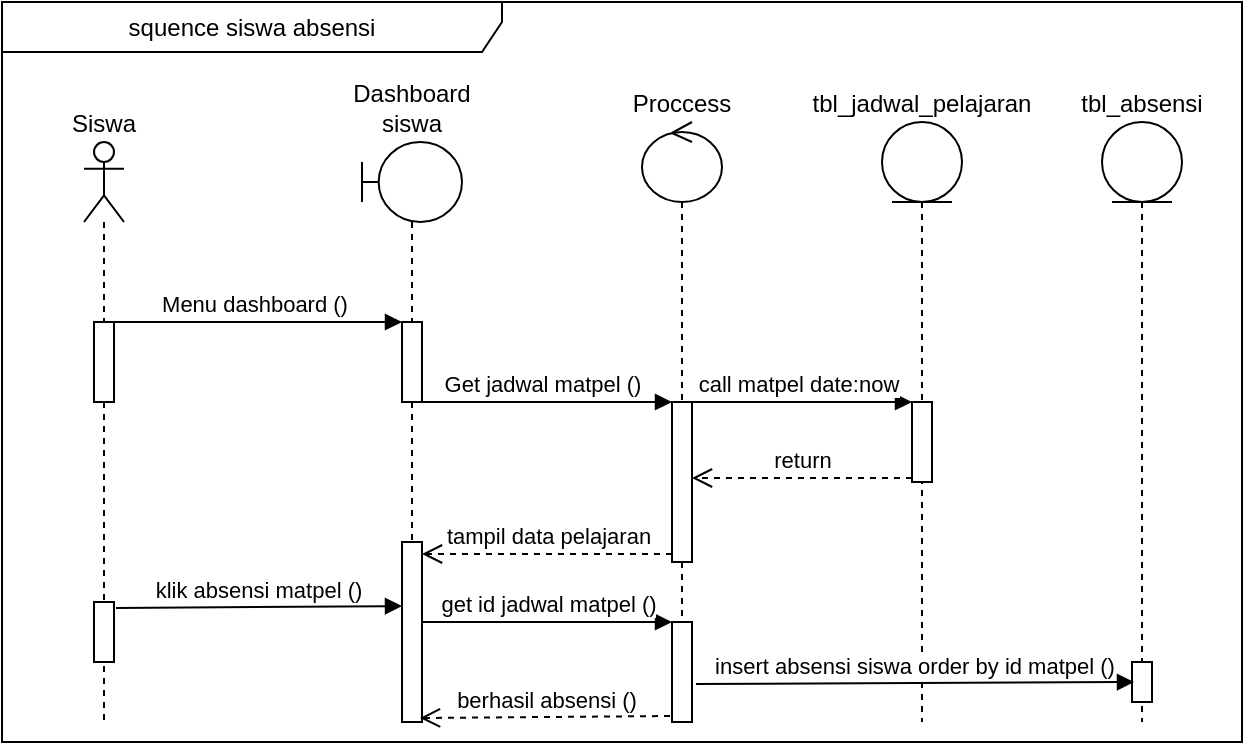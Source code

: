 <mxfile version="17.4.2" type="device"><diagram id="YW04OZU-iOZI01nlNQxz" name="Page-1"><mxGraphModel dx="862" dy="553" grid="1" gridSize="10" guides="1" tooltips="1" connect="1" arrows="1" fold="1" page="1" pageScale="1" pageWidth="850" pageHeight="1100" math="0" shadow="0"><root><mxCell id="0"/><mxCell id="1" parent="0"/><mxCell id="RFjXHHfzHuAORrrQnQT8-1" value="Dashboard siswa" style="shape=umlLifeline;participant=umlBoundary;perimeter=lifelinePerimeter;whiteSpace=wrap;html=1;container=1;collapsible=0;recursiveResize=0;verticalAlign=bottom;spacingTop=36;outlineConnect=0;labelPosition=center;verticalLabelPosition=top;align=center;fontSize=12;" parent="1" vertex="1"><mxGeometry x="270" y="150" width="50" height="290" as="geometry"/></mxCell><mxCell id="gpz6towrVBmVh9Wy9PKK-2" value="" style="html=1;points=[];perimeter=orthogonalPerimeter;" parent="RFjXHHfzHuAORrrQnQT8-1" vertex="1"><mxGeometry x="20" y="90" width="10" height="40" as="geometry"/></mxCell><mxCell id="gpz6towrVBmVh9Wy9PKK-12" value="" style="html=1;points=[];perimeter=orthogonalPerimeter;" parent="RFjXHHfzHuAORrrQnQT8-1" vertex="1"><mxGeometry x="20" y="200" width="10" height="90" as="geometry"/></mxCell><mxCell id="RFjXHHfzHuAORrrQnQT8-4" value="Proccess" style="shape=umlLifeline;participant=umlControl;perimeter=lifelinePerimeter;whiteSpace=wrap;html=1;container=1;collapsible=0;recursiveResize=0;verticalAlign=bottom;spacingTop=36;outlineConnect=0;fontSize=12;labelPosition=center;verticalLabelPosition=top;align=center;" parent="1" vertex="1"><mxGeometry x="410" y="140" width="40" height="300" as="geometry"/></mxCell><mxCell id="gpz6towrVBmVh9Wy9PKK-5" value="" style="html=1;points=[];perimeter=orthogonalPerimeter;" parent="RFjXHHfzHuAORrrQnQT8-4" vertex="1"><mxGeometry x="15" y="140" width="10" height="80" as="geometry"/></mxCell><mxCell id="gpz6towrVBmVh9Wy9PKK-33" value="" style="html=1;points=[];perimeter=orthogonalPerimeter;" parent="RFjXHHfzHuAORrrQnQT8-4" vertex="1"><mxGeometry x="15" y="250" width="10" height="50" as="geometry"/></mxCell><mxCell id="RFjXHHfzHuAORrrQnQT8-8" value="tbl_jadwal_pelajaran" style="shape=umlLifeline;participant=umlEntity;perimeter=lifelinePerimeter;whiteSpace=wrap;html=1;container=1;collapsible=0;recursiveResize=0;verticalAlign=bottom;spacingTop=36;outlineConnect=0;fontSize=12;labelPosition=center;verticalLabelPosition=top;align=center;" parent="1" vertex="1"><mxGeometry x="530" y="140" width="40" height="300" as="geometry"/></mxCell><mxCell id="gpz6towrVBmVh9Wy9PKK-9" value="" style="html=1;points=[];perimeter=orthogonalPerimeter;" parent="RFjXHHfzHuAORrrQnQT8-8" vertex="1"><mxGeometry x="15" y="140" width="10" height="40" as="geometry"/></mxCell><mxCell id="RFjXHHfzHuAORrrQnQT8-10" value="Siswa" style="shape=umlLifeline;participant=umlActor;perimeter=lifelinePerimeter;whiteSpace=wrap;html=1;container=1;collapsible=0;recursiveResize=0;verticalAlign=bottom;spacingTop=36;outlineConnect=0;fontSize=12;labelPosition=center;verticalLabelPosition=top;align=center;" parent="1" vertex="1"><mxGeometry x="131" y="150" width="20" height="290" as="geometry"/></mxCell><mxCell id="gpz6towrVBmVh9Wy9PKK-1" value="" style="html=1;points=[];perimeter=orthogonalPerimeter;" parent="RFjXHHfzHuAORrrQnQT8-10" vertex="1"><mxGeometry x="5" y="90" width="10" height="40" as="geometry"/></mxCell><mxCell id="gpz6towrVBmVh9Wy9PKK-31" value="" style="html=1;points=[];perimeter=orthogonalPerimeter;" parent="RFjXHHfzHuAORrrQnQT8-10" vertex="1"><mxGeometry x="5" y="230" width="10" height="30" as="geometry"/></mxCell><mxCell id="RFjXHHfzHuAORrrQnQT8-40" value="squence siswa absensi" style="shape=umlFrame;whiteSpace=wrap;html=1;width=250;height=25;" parent="1" vertex="1"><mxGeometry x="90" y="80" width="620" height="370" as="geometry"/></mxCell><mxCell id="gpz6towrVBmVh9Wy9PKK-3" value="Menu dashboard ()" style="html=1;verticalAlign=bottom;endArrow=block;entryX=0;entryY=0;rounded=0;" parent="1" source="RFjXHHfzHuAORrrQnQT8-10" target="gpz6towrVBmVh9Wy9PKK-2" edge="1"><mxGeometry relative="1" as="geometry"><mxPoint x="190" y="240" as="sourcePoint"/></mxGeometry></mxCell><mxCell id="gpz6towrVBmVh9Wy9PKK-6" value="Get jadwal matpel ()" style="html=1;verticalAlign=bottom;endArrow=block;entryX=0;entryY=0;rounded=0;" parent="1" source="RFjXHHfzHuAORrrQnQT8-1" target="gpz6towrVBmVh9Wy9PKK-5" edge="1"><mxGeometry relative="1" as="geometry"><mxPoint x="325" y="280" as="sourcePoint"/></mxGeometry></mxCell><mxCell id="gpz6towrVBmVh9Wy9PKK-11" value="return" style="html=1;verticalAlign=bottom;endArrow=open;dashed=1;endSize=8;exitX=0;exitY=0.95;rounded=0;" parent="1" source="gpz6towrVBmVh9Wy9PKK-9" target="gpz6towrVBmVh9Wy9PKK-5" edge="1"><mxGeometry relative="1" as="geometry"><mxPoint x="400" y="320" as="targetPoint"/></mxGeometry></mxCell><mxCell id="gpz6towrVBmVh9Wy9PKK-10" value="call matpel date:now" style="html=1;verticalAlign=bottom;endArrow=block;entryX=0;entryY=0;rounded=0;" parent="1" source="RFjXHHfzHuAORrrQnQT8-4" target="gpz6towrVBmVh9Wy9PKK-9" edge="1"><mxGeometry relative="1" as="geometry"><mxPoint x="455" y="280" as="sourcePoint"/></mxGeometry></mxCell><mxCell id="gpz6towrVBmVh9Wy9PKK-7" value="tampil data pelajaran" style="html=1;verticalAlign=bottom;endArrow=open;dashed=1;endSize=8;exitX=0;exitY=0.95;rounded=0;" parent="1" source="gpz6towrVBmVh9Wy9PKK-5" edge="1"><mxGeometry relative="1" as="geometry"><mxPoint x="300" y="356" as="targetPoint"/></mxGeometry></mxCell><mxCell id="gpz6towrVBmVh9Wy9PKK-19" value="tbl_absensi" style="shape=umlLifeline;participant=umlEntity;perimeter=lifelinePerimeter;whiteSpace=wrap;html=1;container=1;collapsible=0;recursiveResize=0;verticalAlign=bottom;spacingTop=36;outlineConnect=0;fontSize=12;labelPosition=center;verticalLabelPosition=top;align=center;" parent="1" vertex="1"><mxGeometry x="640" y="140" width="40" height="300" as="geometry"/></mxCell><mxCell id="gpz6towrVBmVh9Wy9PKK-25" value="" style="html=1;points=[];perimeter=orthogonalPerimeter;" parent="gpz6towrVBmVh9Wy9PKK-19" vertex="1"><mxGeometry x="15" y="270" width="10" height="20" as="geometry"/></mxCell><mxCell id="gpz6towrVBmVh9Wy9PKK-23" value="berhasil absensi ()" style="html=1;verticalAlign=bottom;endArrow=open;dashed=1;endSize=8;rounded=0;exitX=-0.1;exitY=0.94;exitDx=0;exitDy=0;exitPerimeter=0;entryX=0.9;entryY=0.978;entryDx=0;entryDy=0;entryPerimeter=0;" parent="1" source="gpz6towrVBmVh9Wy9PKK-33" target="gpz6towrVBmVh9Wy9PKK-12" edge="1"><mxGeometry relative="1" as="geometry"><mxPoint x="300" y="550" as="targetPoint"/><mxPoint x="380" y="450" as="sourcePoint"/></mxGeometry></mxCell><mxCell id="gpz6towrVBmVh9Wy9PKK-26" value="insert absensi siswa order by id matpel ()" style="html=1;verticalAlign=bottom;endArrow=block;rounded=0;exitX=1.2;exitY=0.62;exitDx=0;exitDy=0;exitPerimeter=0;entryX=0.1;entryY=0.5;entryDx=0;entryDy=0;entryPerimeter=0;" parent="1" source="gpz6towrVBmVh9Wy9PKK-33" target="gpz6towrVBmVh9Wy9PKK-25" edge="1"><mxGeometry width="80" relative="1" as="geometry"><mxPoint x="440" y="500" as="sourcePoint"/><mxPoint x="600" y="421" as="targetPoint"/></mxGeometry></mxCell><mxCell id="gpz6towrVBmVh9Wy9PKK-32" value="klik absensi matpel ()" style="html=1;verticalAlign=bottom;endArrow=block;rounded=0;exitX=1.1;exitY=0.1;exitDx=0;exitDy=0;exitPerimeter=0;entryX=0;entryY=0.356;entryDx=0;entryDy=0;entryPerimeter=0;" parent="1" source="gpz6towrVBmVh9Wy9PKK-31" target="gpz6towrVBmVh9Wy9PKK-12" edge="1"><mxGeometry width="80" relative="1" as="geometry"><mxPoint x="170" y="380" as="sourcePoint"/><mxPoint x="250" y="380" as="targetPoint"/></mxGeometry></mxCell><mxCell id="gpz6towrVBmVh9Wy9PKK-34" value="get id jadwal matpel ()" style="html=1;verticalAlign=bottom;endArrow=block;entryX=0;entryY=0;rounded=0;" parent="1" target="gpz6towrVBmVh9Wy9PKK-33" edge="1"><mxGeometry relative="1" as="geometry"><mxPoint x="300" y="390" as="sourcePoint"/></mxGeometry></mxCell></root></mxGraphModel></diagram></mxfile>